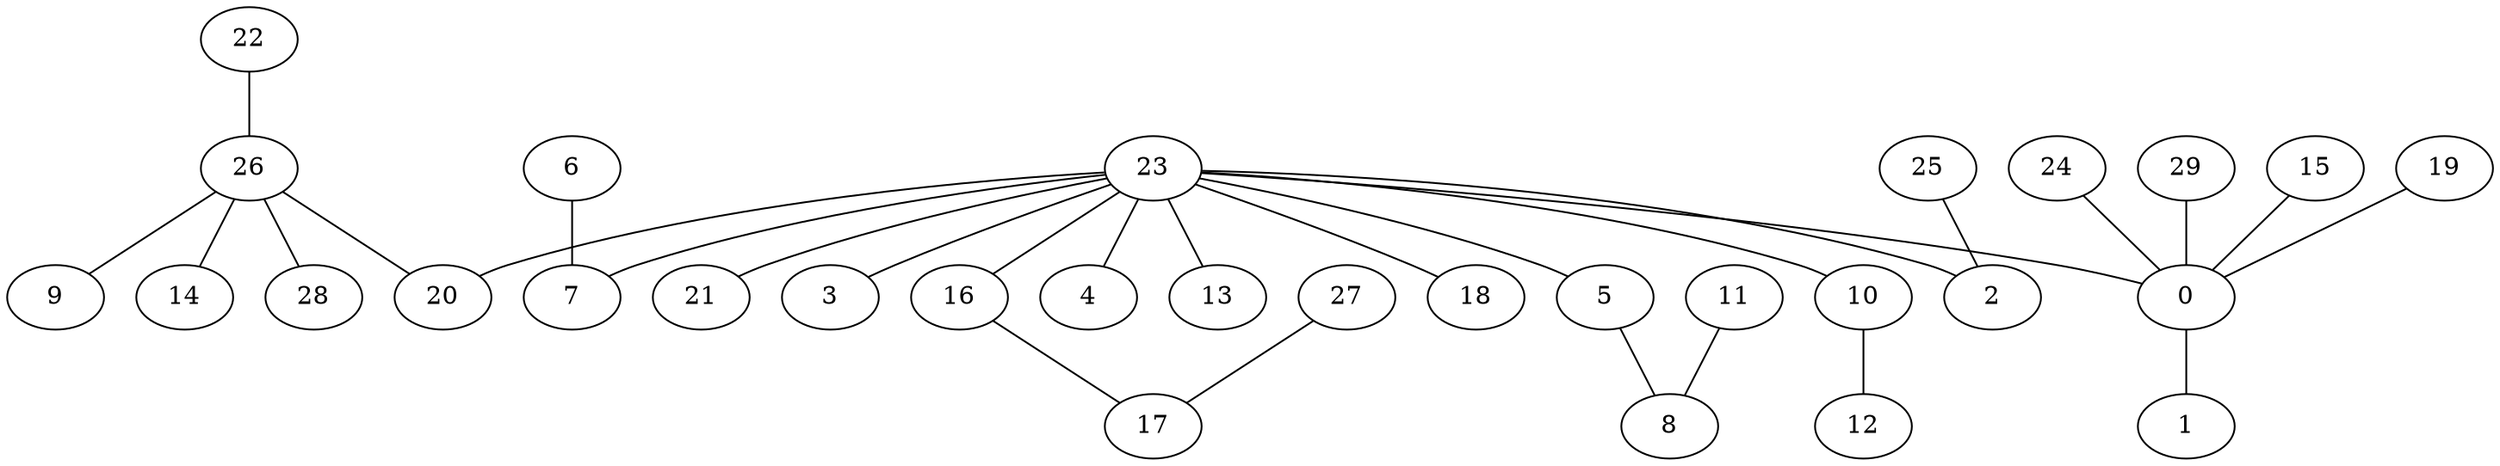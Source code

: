 graph G{
22--26;
23--5;
23--20;
23--18;
23--7;
23--16;
23--21;
23--10;
23--3;
23--2;
23--4;
23--13;
23--0;
24--0;
25--2;
26--20;
26--9;
26--14;
26--28;
27--17;
29--0;
10--12;
11--8;
15--0;
16--17;
19--0;
0--1;
5--8;
6--7;
}